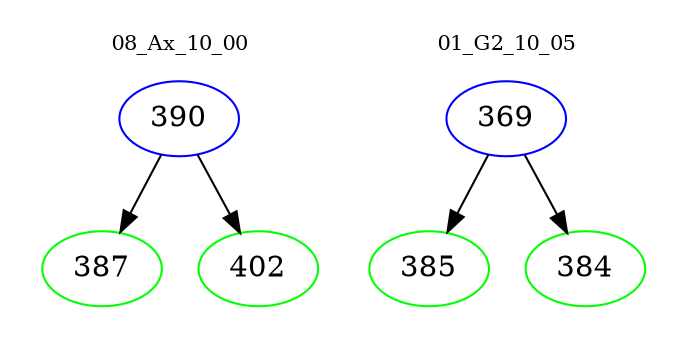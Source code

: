 digraph{
subgraph cluster_0 {
color = white
label = "08_Ax_10_00";
fontsize=10;
T0_390 [label="390", color="blue"]
T0_390 -> T0_387 [color="black"]
T0_387 [label="387", color="green"]
T0_390 -> T0_402 [color="black"]
T0_402 [label="402", color="green"]
}
subgraph cluster_1 {
color = white
label = "01_G2_10_05";
fontsize=10;
T1_369 [label="369", color="blue"]
T1_369 -> T1_385 [color="black"]
T1_385 [label="385", color="green"]
T1_369 -> T1_384 [color="black"]
T1_384 [label="384", color="green"]
}
}
